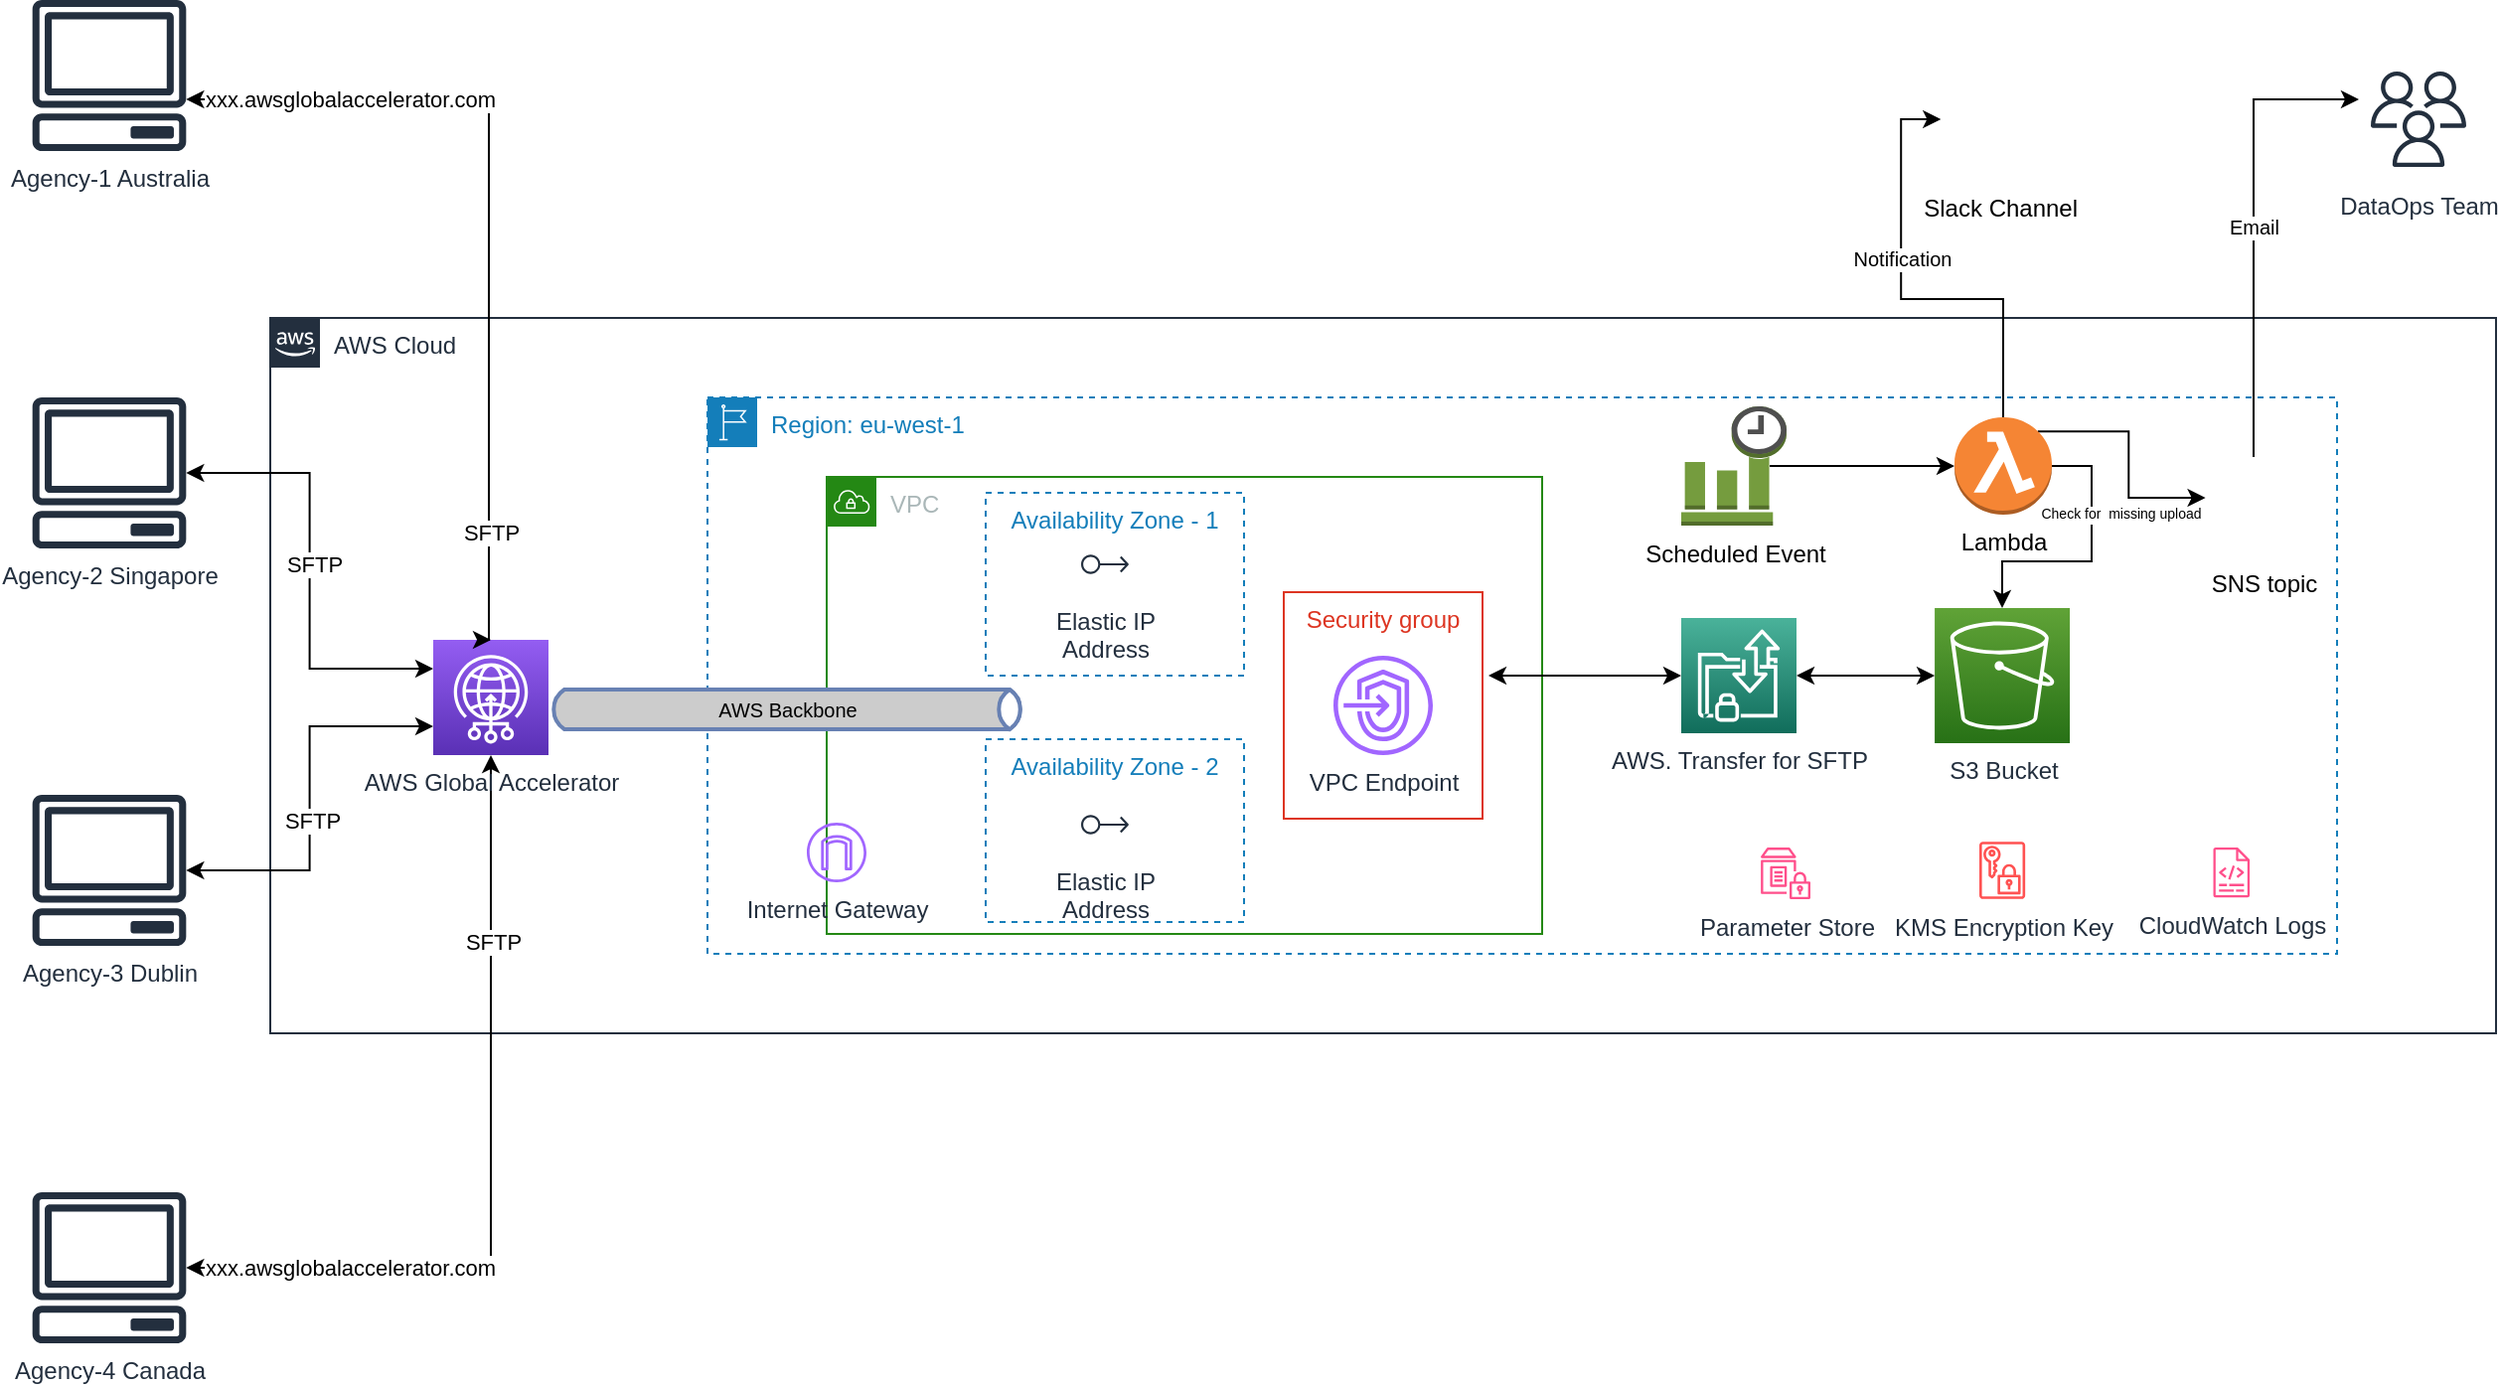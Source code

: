 <mxfile version="15.4.3" type="github"><diagram id="zfdFnvDr-E4etxmj-BEZ" name="Page-1"><mxGraphModel dx="1186" dy="875" grid="1" gridSize="10" guides="1" tooltips="1" connect="1" arrows="1" fold="1" page="1" pageScale="1" pageWidth="827" pageHeight="1169" background="#ffffff" math="0" shadow="0"><root><mxCell id="0"/><mxCell id="1" parent="0"/><mxCell id="5jGfBccM89j6C8GhboL2-6" value="AWS Cloud" style="points=[[0,0],[0.25,0],[0.5,0],[0.75,0],[1,0],[1,0.25],[1,0.5],[1,0.75],[1,1],[0.75,1],[0.5,1],[0.25,1],[0,1],[0,0.75],[0,0.5],[0,0.25]];outlineConnect=0;gradientColor=none;html=1;whiteSpace=wrap;fontSize=12;fontStyle=0;shape=mxgraph.aws4.group;grIcon=mxgraph.aws4.group_aws_cloud_alt;strokeColor=#232F3E;fillColor=none;verticalAlign=top;align=left;spacingLeft=30;fontColor=#232F3E;dashed=0;" parent="1" vertex="1"><mxGeometry x="160" y="280" width="1120" height="360" as="geometry"/></mxCell><mxCell id="5jGfBccM89j6C8GhboL2-8" value="Region: eu-west-1" style="points=[[0,0],[0.25,0],[0.5,0],[0.75,0],[1,0],[1,0.25],[1,0.5],[1,0.75],[1,1],[0.75,1],[0.5,1],[0.25,1],[0,1],[0,0.75],[0,0.5],[0,0.25]];outlineConnect=0;gradientColor=none;html=1;whiteSpace=wrap;fontSize=12;fontStyle=0;shape=mxgraph.aws4.group;grIcon=mxgraph.aws4.group_region;strokeColor=#147EBA;fillColor=none;verticalAlign=top;align=left;spacingLeft=30;fontColor=#147EBA;dashed=1;" parent="1" vertex="1"><mxGeometry x="380" y="320" width="820" height="280" as="geometry"/></mxCell><mxCell id="5jGfBccM89j6C8GhboL2-9" value="VPC" style="points=[[0,0],[0.25,0],[0.5,0],[0.75,0],[1,0],[1,0.25],[1,0.5],[1,0.75],[1,1],[0.75,1],[0.5,1],[0.25,1],[0,1],[0,0.75],[0,0.5],[0,0.25]];outlineConnect=0;gradientColor=none;html=1;whiteSpace=wrap;fontSize=12;fontStyle=0;shape=mxgraph.aws4.group;grIcon=mxgraph.aws4.group_vpc;strokeColor=#248814;fillColor=none;verticalAlign=top;align=left;spacingLeft=30;fontColor=#AAB7B8;dashed=0;" parent="1" vertex="1"><mxGeometry x="440" y="360" width="360" height="230" as="geometry"/></mxCell><mxCell id="5jGfBccM89j6C8GhboL2-15" value="Availability Zone - 2" style="fillColor=none;strokeColor=#147EBA;dashed=1;verticalAlign=top;fontStyle=0;fontColor=#147EBA;" parent="1" vertex="1"><mxGeometry x="520" y="492" width="130" height="92" as="geometry"/></mxCell><mxCell id="5jGfBccM89j6C8GhboL2-13" value="Availability Zone - 1" style="fillColor=none;strokeColor=#147EBA;dashed=1;verticalAlign=top;fontStyle=0;fontColor=#147EBA;" parent="1" vertex="1"><mxGeometry x="520" y="368" width="130" height="92" as="geometry"/></mxCell><mxCell id="5jGfBccM89j6C8GhboL2-17" value="Security group" style="fillColor=none;strokeColor=#DD3522;verticalAlign=top;fontStyle=0;fontColor=#DD3522;" parent="1" vertex="1"><mxGeometry x="670" y="418" width="100" height="114" as="geometry"/></mxCell><mxCell id="5jGfBccM89j6C8GhboL2-1" value="Agency-1 Australia" style="sketch=0;outlineConnect=0;fontColor=#232F3E;gradientColor=none;fillColor=#232F3E;strokeColor=none;dashed=0;verticalLabelPosition=bottom;verticalAlign=top;align=center;html=1;fontSize=12;fontStyle=0;aspect=fixed;pointerEvents=1;shape=mxgraph.aws4.client;" parent="1" vertex="1"><mxGeometry x="40" y="120" width="78" height="76" as="geometry"/></mxCell><mxCell id="5jGfBccM89j6C8GhboL2-53" style="edgeStyle=orthogonalEdgeStyle;rounded=0;orthogonalLoop=1;jettySize=auto;html=1;entryX=0;entryY=0.25;entryDx=0;entryDy=0;entryPerimeter=0;fontSize=10;fontColor=#000000;startArrow=classic;startFill=1;" parent="1" source="5jGfBccM89j6C8GhboL2-2" target="5jGfBccM89j6C8GhboL2-5" edge="1"><mxGeometry relative="1" as="geometry"/></mxCell><mxCell id="xb-Yx0i1f06lfmIZCsDm-3" value="SFTP" style="edgeLabel;html=1;align=center;verticalAlign=middle;resizable=0;points=[];" parent="5jGfBccM89j6C8GhboL2-53" vertex="1" connectable="0"><mxGeometry x="-0.029" y="2" relative="1" as="geometry"><mxPoint as="offset"/></mxGeometry></mxCell><mxCell id="5jGfBccM89j6C8GhboL2-2" value="Agency-2 Singapore" style="sketch=0;outlineConnect=0;fontColor=#232F3E;gradientColor=none;fillColor=#232F3E;strokeColor=none;dashed=0;verticalLabelPosition=bottom;verticalAlign=top;align=center;html=1;fontSize=12;fontStyle=0;aspect=fixed;pointerEvents=1;shape=mxgraph.aws4.client;" parent="1" vertex="1"><mxGeometry x="40" y="320" width="78" height="76" as="geometry"/></mxCell><mxCell id="5jGfBccM89j6C8GhboL2-54" style="edgeStyle=orthogonalEdgeStyle;rounded=0;orthogonalLoop=1;jettySize=auto;html=1;entryX=0;entryY=0.75;entryDx=0;entryDy=0;entryPerimeter=0;fontSize=10;fontColor=#000000;startArrow=classic;startFill=1;" parent="1" source="5jGfBccM89j6C8GhboL2-3" target="5jGfBccM89j6C8GhboL2-5" edge="1"><mxGeometry relative="1" as="geometry"/></mxCell><mxCell id="xb-Yx0i1f06lfmIZCsDm-4" value="SFTP" style="edgeLabel;html=1;align=center;verticalAlign=middle;resizable=0;points=[];" parent="5jGfBccM89j6C8GhboL2-54" vertex="1" connectable="0"><mxGeometry x="-0.115" y="-1" relative="1" as="geometry"><mxPoint as="offset"/></mxGeometry></mxCell><mxCell id="5jGfBccM89j6C8GhboL2-3" value="Agency-3 Dublin" style="sketch=0;outlineConnect=0;fontColor=#232F3E;gradientColor=none;fillColor=#232F3E;strokeColor=none;dashed=0;verticalLabelPosition=bottom;verticalAlign=top;align=center;html=1;fontSize=12;fontStyle=0;aspect=fixed;pointerEvents=1;shape=mxgraph.aws4.client;" parent="1" vertex="1"><mxGeometry x="40" y="520" width="78" height="76" as="geometry"/></mxCell><mxCell id="5jGfBccM89j6C8GhboL2-55" style="edgeStyle=orthogonalEdgeStyle;rounded=0;orthogonalLoop=1;jettySize=auto;html=1;fontSize=10;fontColor=#000000;startArrow=classic;startFill=1;" parent="1" source="5jGfBccM89j6C8GhboL2-4" target="5jGfBccM89j6C8GhboL2-5" edge="1"><mxGeometry relative="1" as="geometry"/></mxCell><mxCell id="xb-Yx0i1f06lfmIZCsDm-2" value="xxx.awsglobalaccelerator.com" style="edgeLabel;html=1;align=center;verticalAlign=middle;resizable=0;points=[];" parent="5jGfBccM89j6C8GhboL2-55" vertex="1" connectable="0"><mxGeometry x="-0.663" y="4" relative="1" as="geometry"><mxPoint x="13" y="4" as="offset"/></mxGeometry></mxCell><mxCell id="xb-Yx0i1f06lfmIZCsDm-5" value="SFTP" style="edgeLabel;html=1;align=center;verticalAlign=middle;resizable=0;points=[];" parent="5jGfBccM89j6C8GhboL2-55" vertex="1" connectable="0"><mxGeometry x="0.543" y="-1" relative="1" as="geometry"><mxPoint as="offset"/></mxGeometry></mxCell><mxCell id="5jGfBccM89j6C8GhboL2-4" value="Agency-4 Canada" style="sketch=0;outlineConnect=0;fontColor=#232F3E;gradientColor=none;fillColor=#232F3E;strokeColor=none;dashed=0;verticalLabelPosition=bottom;verticalAlign=top;align=center;html=1;fontSize=12;fontStyle=0;aspect=fixed;pointerEvents=1;shape=mxgraph.aws4.client;" parent="1" vertex="1"><mxGeometry x="40" y="720" width="78" height="76" as="geometry"/></mxCell><mxCell id="5jGfBccM89j6C8GhboL2-5" value="AWS Global Accelerator" style="sketch=0;points=[[0,0,0],[0.25,0,0],[0.5,0,0],[0.75,0,0],[1,0,0],[0,1,0],[0.25,1,0],[0.5,1,0],[0.75,1,0],[1,1,0],[0,0.25,0],[0,0.5,0],[0,0.75,0],[1,0.25,0],[1,0.5,0],[1,0.75,0]];outlineConnect=0;fontColor=#232F3E;gradientColor=#945DF2;gradientDirection=north;fillColor=#5A30B5;strokeColor=#ffffff;dashed=0;verticalLabelPosition=bottom;verticalAlign=top;align=center;html=1;fontSize=12;fontStyle=0;aspect=fixed;shape=mxgraph.aws4.resourceIcon;resIcon=mxgraph.aws4.global_accelerator;" parent="1" vertex="1"><mxGeometry x="242" y="442" width="58" height="58" as="geometry"/></mxCell><mxCell id="5jGfBccM89j6C8GhboL2-11" value="Internet Gateway" style="sketch=0;outlineConnect=0;fontColor=#232F3E;gradientColor=none;fillColor=#A166FF;strokeColor=none;dashed=0;verticalLabelPosition=bottom;verticalAlign=top;align=center;html=1;fontSize=12;fontStyle=0;aspect=fixed;pointerEvents=1;shape=mxgraph.aws4.internet_gateway;" parent="1" vertex="1"><mxGeometry x="430" y="534" width="30" height="30" as="geometry"/></mxCell><mxCell id="5jGfBccM89j6C8GhboL2-12" value="Elastic IP&#10;Address" style="sketch=0;outlineConnect=0;fontColor=#232F3E;gradientColor=none;strokeColor=#232F3E;fillColor=#ffffff;dashed=0;verticalLabelPosition=bottom;verticalAlign=top;align=center;html=1;fontSize=12;fontStyle=0;aspect=fixed;shape=mxgraph.aws4.resourceIcon;resIcon=mxgraph.aws4.elastic_ip_address;" parent="1" vertex="1"><mxGeometry x="565" y="389" width="30" height="30" as="geometry"/></mxCell><mxCell id="5jGfBccM89j6C8GhboL2-16" value="VPC Endpoint" style="sketch=0;outlineConnect=0;fontColor=#232F3E;gradientColor=none;fillColor=#A166FF;strokeColor=none;dashed=0;verticalLabelPosition=bottom;verticalAlign=top;align=center;html=1;fontSize=12;fontStyle=0;aspect=fixed;pointerEvents=1;shape=mxgraph.aws4.endpoints;" parent="1" vertex="1"><mxGeometry x="695" y="450" width="50" height="50" as="geometry"/></mxCell><mxCell id="xb-Yx0i1f06lfmIZCsDm-8" style="edgeStyle=orthogonalEdgeStyle;rounded=0;orthogonalLoop=1;jettySize=auto;html=1;exitX=1;exitY=0.5;exitDx=0;exitDy=0;exitPerimeter=0;startArrow=classic;startFill=1;entryX=0;entryY=0.5;entryDx=0;entryDy=0;entryPerimeter=0;" parent="1" source="5jGfBccM89j6C8GhboL2-18" target="5jGfBccM89j6C8GhboL2-24" edge="1"><mxGeometry relative="1" as="geometry"/></mxCell><mxCell id="xb-Yx0i1f06lfmIZCsDm-10" style="edgeStyle=orthogonalEdgeStyle;rounded=0;orthogonalLoop=1;jettySize=auto;html=1;exitX=0;exitY=0.5;exitDx=0;exitDy=0;exitPerimeter=0;entryX=1.03;entryY=0.368;entryDx=0;entryDy=0;entryPerimeter=0;startArrow=classic;startFill=1;" parent="1" source="5jGfBccM89j6C8GhboL2-18" target="5jGfBccM89j6C8GhboL2-17" edge="1"><mxGeometry relative="1" as="geometry"/></mxCell><mxCell id="5jGfBccM89j6C8GhboL2-18" value="AWS. Transfer for SFTP" style="sketch=0;points=[[0,0,0],[0.25,0,0],[0.5,0,0],[0.75,0,0],[1,0,0],[0,1,0],[0.25,1,0],[0.5,1,0],[0.75,1,0],[1,1,0],[0,0.25,0],[0,0.5,0],[0,0.75,0],[1,0.25,0],[1,0.5,0],[1,0.75,0]];outlineConnect=0;fontColor=#232F3E;gradientColor=#4AB29A;gradientDirection=north;fillColor=#116D5B;strokeColor=#ffffff;dashed=0;verticalLabelPosition=bottom;verticalAlign=top;align=center;html=1;fontSize=12;fontStyle=0;aspect=fixed;shape=mxgraph.aws4.resourceIcon;resIcon=mxgraph.aws4.transfer_for_sftp;" parent="1" vertex="1"><mxGeometry x="870" y="431" width="58" height="58" as="geometry"/></mxCell><mxCell id="5jGfBccM89j6C8GhboL2-23" value="Elastic IP&#10;Address" style="sketch=0;outlineConnect=0;fontColor=#232F3E;gradientColor=none;strokeColor=#232F3E;fillColor=#ffffff;dashed=0;verticalLabelPosition=bottom;verticalAlign=top;align=center;html=1;fontSize=12;fontStyle=0;aspect=fixed;shape=mxgraph.aws4.resourceIcon;resIcon=mxgraph.aws4.elastic_ip_address;" parent="1" vertex="1"><mxGeometry x="565" y="520" width="30" height="30" as="geometry"/></mxCell><mxCell id="5jGfBccM89j6C8GhboL2-24" value="S3 Bucket" style="sketch=0;points=[[0,0,0],[0.25,0,0],[0.5,0,0],[0.75,0,0],[1,0,0],[0,1,0],[0.25,1,0],[0.5,1,0],[0.75,1,0],[1,1,0],[0,0.25,0],[0,0.5,0],[0,0.75,0],[1,0.25,0],[1,0.5,0],[1,0.75,0]];outlineConnect=0;fontColor=#232F3E;gradientColor=#60A337;gradientDirection=north;fillColor=#277116;strokeColor=#ffffff;dashed=0;verticalLabelPosition=bottom;verticalAlign=top;align=center;html=1;fontSize=12;fontStyle=0;aspect=fixed;shape=mxgraph.aws4.resourceIcon;resIcon=mxgraph.aws4.s3;" parent="1" vertex="1"><mxGeometry x="997.54" y="426" width="68" height="68" as="geometry"/></mxCell><mxCell id="5jGfBccM89j6C8GhboL2-25" value="KMS Encryption Key" style="sketch=0;outlineConnect=0;fontColor=#232F3E;gradientColor=none;fillColor=#FF5252;strokeColor=none;dashed=0;verticalLabelPosition=bottom;verticalAlign=top;align=center;html=1;fontSize=12;fontStyle=0;aspect=fixed;pointerEvents=1;shape=mxgraph.aws4.data_encryption_key;" parent="1" vertex="1"><mxGeometry x="1020" y="543.48" width="23.08" height="29.04" as="geometry"/></mxCell><mxCell id="5jGfBccM89j6C8GhboL2-26" value="CloudWatch Logs" style="sketch=0;outlineConnect=0;fontColor=#232F3E;gradientColor=none;fillColor=#FF4F8B;strokeColor=none;dashed=0;verticalLabelPosition=bottom;verticalAlign=top;align=center;html=1;fontSize=12;fontStyle=0;aspect=fixed;pointerEvents=1;shape=mxgraph.aws4.logs;" parent="1" vertex="1"><mxGeometry x="1130" y="546.52" width="33.8" height="25.13" as="geometry"/></mxCell><mxCell id="5jGfBccM89j6C8GhboL2-27" value="Slack Channel&amp;nbsp;" style="shape=image;html=1;verticalAlign=top;verticalLabelPosition=bottom;labelBackgroundColor=#ffffff;imageAspect=0;aspect=fixed;image=https://cdn4.iconfinder.com/data/icons/logos-and-brands/512/306_Slack_logo-128.png" parent="1" vertex="1"><mxGeometry x="1000.64" y="149.1" width="61.8" height="61.8" as="geometry"/></mxCell><mxCell id="5jGfBccM89j6C8GhboL2-28" value="DataOps Team" style="sketch=0;outlineConnect=0;fontColor=#232F3E;gradientColor=none;strokeColor=#232F3E;fillColor=#ffffff;dashed=0;verticalLabelPosition=bottom;verticalAlign=top;align=center;html=1;fontSize=12;fontStyle=0;aspect=fixed;shape=mxgraph.aws4.resourceIcon;resIcon=mxgraph.aws4.users;" parent="1" vertex="1"><mxGeometry x="1211" y="150" width="60" height="60" as="geometry"/></mxCell><mxCell id="5jGfBccM89j6C8GhboL2-44" value="Email" style="edgeStyle=orthogonalEdgeStyle;rounded=0;orthogonalLoop=1;jettySize=auto;html=1;fontSize=10;" parent="1" target="5jGfBccM89j6C8GhboL2-28" edge="1"><mxGeometry relative="1" as="geometry"><mxPoint x="1158" y="350" as="sourcePoint"/><Array as="points"><mxPoint x="1158" y="170"/></Array></mxGeometry></mxCell><mxCell id="5jGfBccM89j6C8GhboL2-29" value="SNS topic" style="shape=image;html=1;verticalAlign=top;verticalLabelPosition=bottom;labelBackgroundColor=#ffffff;imageAspect=0;aspect=fixed;image=https://cdn2.iconfinder.com/data/icons/amazon-aws-stencils/100/App_Services_copy_Amazon_SNS_Topic-128.png" parent="1" vertex="1"><mxGeometry x="1133.8" y="341" width="59" height="59" as="geometry"/></mxCell><mxCell id="5jGfBccM89j6C8GhboL2-41" style="edgeStyle=orthogonalEdgeStyle;rounded=0;orthogonalLoop=1;jettySize=auto;html=1;exitX=1;exitY=0.5;exitDx=0;exitDy=0;exitPerimeter=0;" parent="1" source="5jGfBccM89j6C8GhboL2-30" target="5jGfBccM89j6C8GhboL2-24" edge="1"><mxGeometry relative="1" as="geometry"/></mxCell><mxCell id="5jGfBccM89j6C8GhboL2-42" value="&lt;font style=&quot;font-size: 7px&quot;&gt;Check for &amp;nbsp;missing upload&lt;/font&gt;" style="edgeLabel;html=1;align=center;verticalAlign=middle;resizable=0;points=[];fontSize=5;" parent="5jGfBccM89j6C8GhboL2-41" vertex="1" connectable="0"><mxGeometry x="-0.437" relative="1" as="geometry"><mxPoint x="14" y="6" as="offset"/></mxGeometry></mxCell><mxCell id="5jGfBccM89j6C8GhboL2-43" style="edgeStyle=orthogonalEdgeStyle;rounded=0;orthogonalLoop=1;jettySize=auto;html=1;exitX=0.855;exitY=0.145;exitDx=0;exitDy=0;exitPerimeter=0;fontSize=10;" parent="1" source="5jGfBccM89j6C8GhboL2-30" target="5jGfBccM89j6C8GhboL2-29" edge="1"><mxGeometry relative="1" as="geometry"/></mxCell><mxCell id="5jGfBccM89j6C8GhboL2-45" value="Notification" style="edgeStyle=orthogonalEdgeStyle;rounded=0;orthogonalLoop=1;jettySize=auto;html=1;exitX=0.5;exitY=0;exitDx=0;exitDy=0;exitPerimeter=0;fontSize=10;entryX=0;entryY=0.5;entryDx=0;entryDy=0;" parent="1" source="5jGfBccM89j6C8GhboL2-30" target="5jGfBccM89j6C8GhboL2-27" edge="1"><mxGeometry x="0.187" relative="1" as="geometry"><mxPoint as="offset"/></mxGeometry></mxCell><mxCell id="5jGfBccM89j6C8GhboL2-30" value="Lambda" style="outlineConnect=0;dashed=0;verticalLabelPosition=bottom;verticalAlign=top;align=center;html=1;shape=mxgraph.aws3.lambda_function;fillColor=#F58534;gradientColor=none;" parent="1" vertex="1"><mxGeometry x="1007.5" y="330" width="49" height="49" as="geometry"/></mxCell><mxCell id="5jGfBccM89j6C8GhboL2-35" style="edgeStyle=orthogonalEdgeStyle;rounded=0;orthogonalLoop=1;jettySize=auto;html=1;exitX=0.84;exitY=0.5;exitDx=0;exitDy=0;exitPerimeter=0;" parent="1" source="5jGfBccM89j6C8GhboL2-31" target="5jGfBccM89j6C8GhboL2-30" edge="1"><mxGeometry relative="1" as="geometry"/></mxCell><mxCell id="5jGfBccM89j6C8GhboL2-31" value="Scheduled Event" style="outlineConnect=0;dashed=0;verticalLabelPosition=bottom;verticalAlign=top;align=center;html=1;shape=mxgraph.aws3.event_time_based;fillColor=#759C3E;gradientColor=none;" parent="1" vertex="1"><mxGeometry x="870" y="324.5" width="53" height="60" as="geometry"/></mxCell><mxCell id="5jGfBccM89j6C8GhboL2-51" value="&lt;font color=&quot;#000000&quot;&gt;AWS Backbone&lt;/font&gt;" style="html=1;outlineConnect=0;fillColor=#CCCCCC;strokeColor=#6881B3;gradientColor=none;gradientDirection=north;strokeWidth=2;shape=mxgraph.networks.bus;gradientColor=none;gradientDirection=north;fontColor=#ffffff;perimeter=backbonePerimeter;backboneSize=20;fontSize=10;" parent="1" vertex="1"><mxGeometry x="300" y="467" width="240" height="20" as="geometry"/></mxCell><mxCell id="5jGfBccM89j6C8GhboL2-52" style="edgeStyle=orthogonalEdgeStyle;rounded=0;orthogonalLoop=1;jettySize=auto;html=1;entryX=0.5;entryY=0;entryDx=0;entryDy=0;entryPerimeter=0;startArrow=classic;startFill=1;" parent="1" source="5jGfBccM89j6C8GhboL2-1" target="5jGfBccM89j6C8GhboL2-5" edge="1"><mxGeometry relative="1" as="geometry"><mxPoint x="914.52" y="361.5" as="sourcePoint"/><mxPoint x="1007.5" y="361.5" as="targetPoint"/><Array as="points"><mxPoint x="270" y="170"/></Array></mxGeometry></mxCell><mxCell id="xb-Yx0i1f06lfmIZCsDm-1" value="xxx.awsglobalaccelerator.com" style="edgeLabel;html=1;align=center;verticalAlign=middle;resizable=0;points=[];" parent="5jGfBccM89j6C8GhboL2-52" vertex="1" connectable="0"><mxGeometry x="-0.541" relative="1" as="geometry"><mxPoint x="-15" as="offset"/></mxGeometry></mxCell><mxCell id="xb-Yx0i1f06lfmIZCsDm-6" value="SFTP" style="edgeLabel;html=1;align=center;verticalAlign=middle;resizable=0;points=[];" parent="5jGfBccM89j6C8GhboL2-52" vertex="1" connectable="0"><mxGeometry x="0.741" y="1" relative="1" as="geometry"><mxPoint as="offset"/></mxGeometry></mxCell><mxCell id="xb-Yx0i1f06lfmIZCsDm-11" value="Parameter Store" style="sketch=0;outlineConnect=0;fontColor=#232F3E;gradientColor=none;fillColor=#FF4F8B;strokeColor=none;dashed=0;verticalLabelPosition=bottom;verticalAlign=top;align=center;html=1;fontSize=12;fontStyle=0;aspect=fixed;pointerEvents=1;shape=mxgraph.aws4.parameter_store;" parent="1" vertex="1"><mxGeometry x="910" y="546.52" width="25" height="26" as="geometry"/></mxCell></root></mxGraphModel></diagram></mxfile>